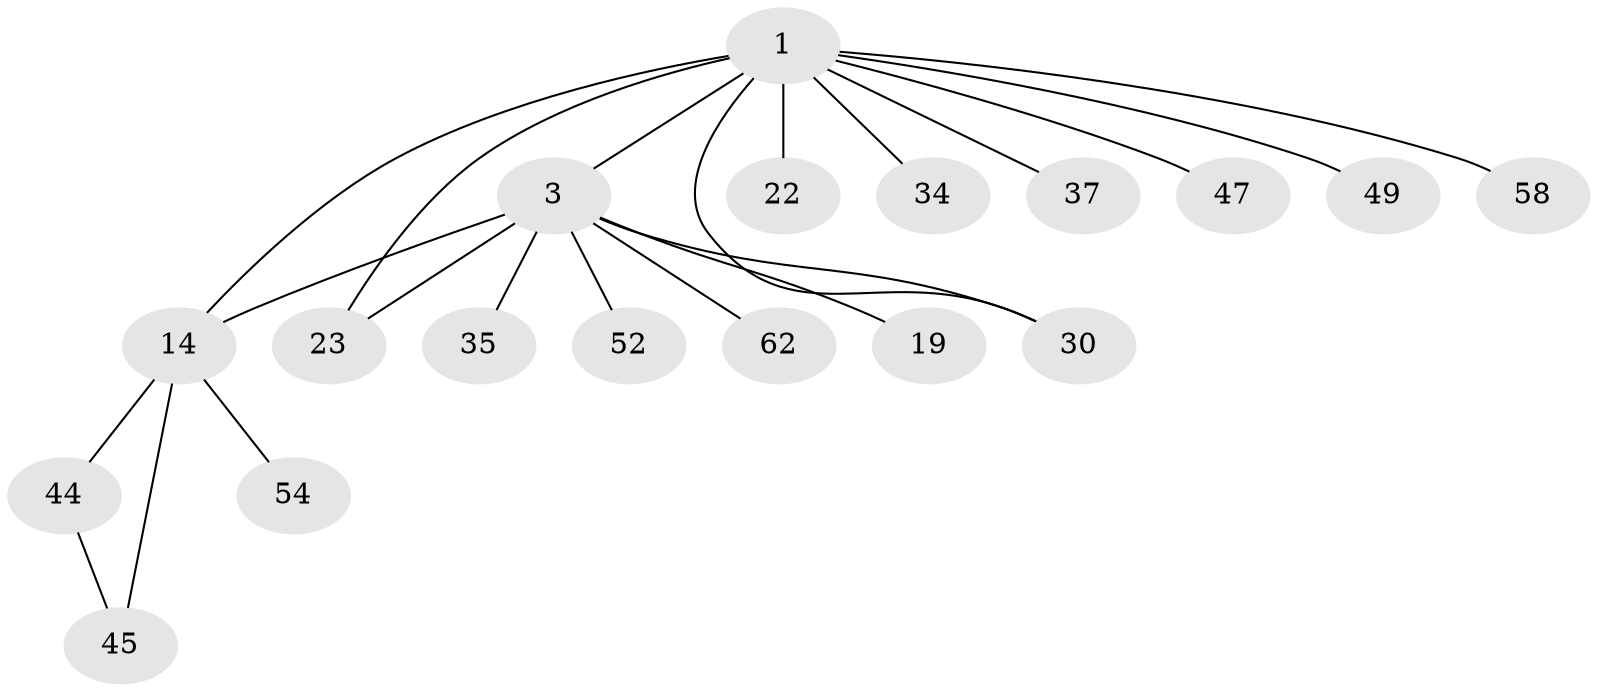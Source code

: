 // original degree distribution, {5: 0.07936507936507936, 4: 0.06349206349206349, 10: 0.015873015873015872, 3: 0.14285714285714285, 2: 0.2857142857142857, 1: 0.4126984126984127}
// Generated by graph-tools (version 1.1) at 2025/16/03/04/25 18:16:59]
// undirected, 18 vertices, 21 edges
graph export_dot {
graph [start="1"]
  node [color=gray90,style=filled];
  1 [super="+24+4+2"];
  3 [super="+56+42+12+9"];
  14 [super="+32+27"];
  19;
  22 [super="+31+36"];
  23 [super="+29+38"];
  30 [super="+40"];
  34;
  35;
  37 [super="+60"];
  44;
  45 [super="+61"];
  47;
  49;
  52;
  54;
  58;
  62;
  1 -- 3 [weight=2];
  1 -- 34;
  1 -- 37;
  1 -- 14;
  1 -- 47;
  1 -- 49;
  1 -- 22 [weight=2];
  1 -- 23;
  1 -- 58;
  1 -- 30;
  3 -- 19;
  3 -- 23;
  3 -- 14;
  3 -- 62;
  3 -- 35;
  3 -- 52;
  3 -- 30;
  14 -- 54;
  14 -- 44;
  14 -- 45;
  44 -- 45;
}
